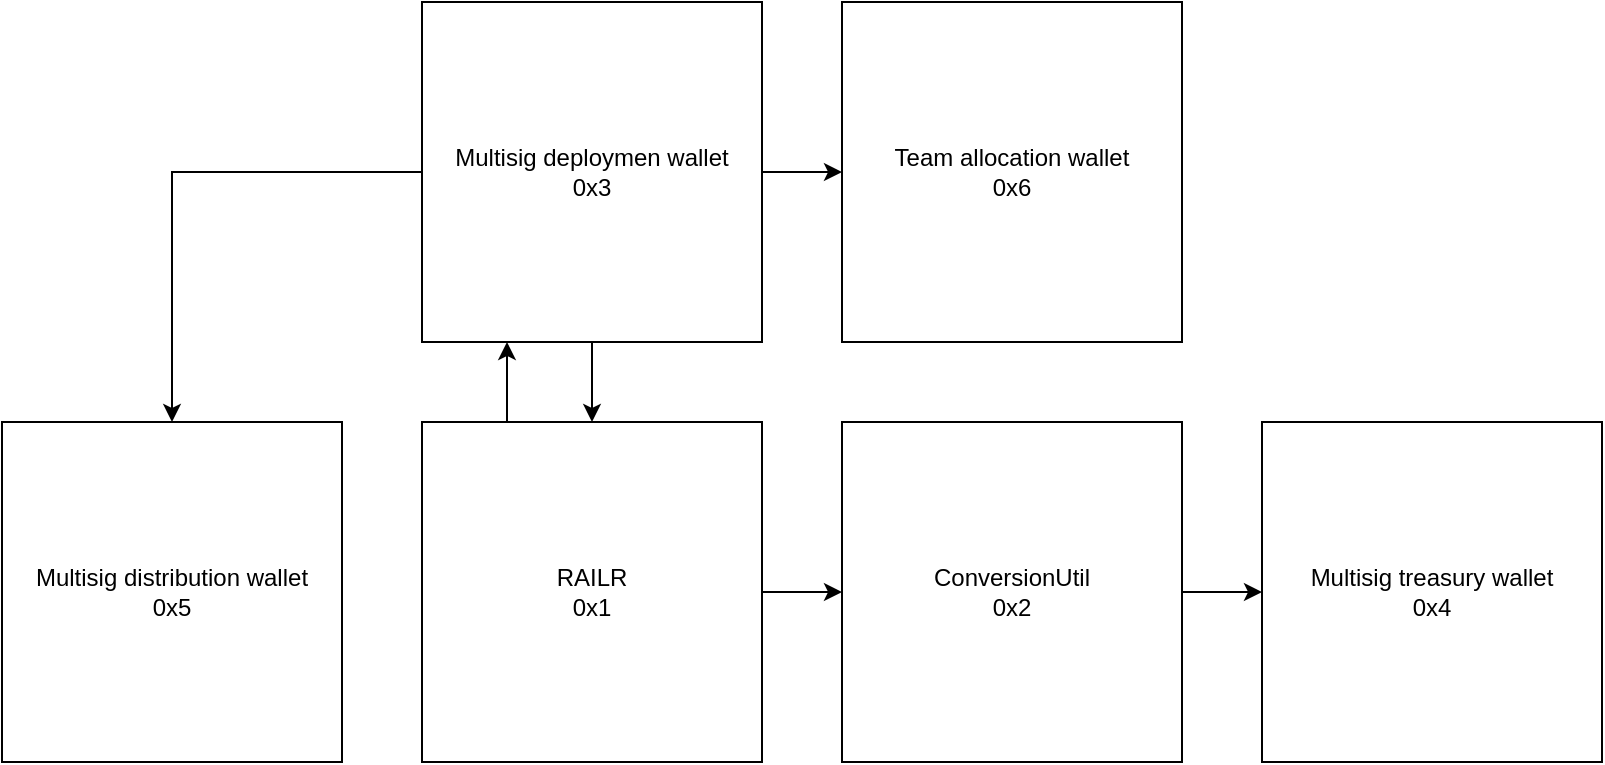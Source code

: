 <mxfile version="14.7.0" type="github"><diagram id="ImTZZLO0yY7EVx91xZJn" name="Page-1"><mxGraphModel dx="1426" dy="710" grid="1" gridSize="10" guides="1" tooltips="1" connect="1" arrows="1" fold="1" page="1" pageScale="1" pageWidth="850" pageHeight="1100" math="0" shadow="0"><root><mxCell id="0"/><mxCell id="1" parent="0"/><mxCell id="q0pasW9DaCElqOI0zGHF-8" style="edgeStyle=orthogonalEdgeStyle;rounded=0;orthogonalLoop=1;jettySize=auto;html=1;exitX=1;exitY=0.5;exitDx=0;exitDy=0;entryX=0;entryY=0.5;entryDx=0;entryDy=0;" edge="1" parent="1" source="q0pasW9DaCElqOI0zGHF-1" target="q0pasW9DaCElqOI0zGHF-3"><mxGeometry relative="1" as="geometry"/></mxCell><mxCell id="q0pasW9DaCElqOI0zGHF-13" style="edgeStyle=orthogonalEdgeStyle;rounded=0;orthogonalLoop=1;jettySize=auto;html=1;exitX=0.25;exitY=0;exitDx=0;exitDy=0;entryX=0.25;entryY=1;entryDx=0;entryDy=0;" edge="1" parent="1" source="q0pasW9DaCElqOI0zGHF-1" target="q0pasW9DaCElqOI0zGHF-4"><mxGeometry relative="1" as="geometry"/></mxCell><mxCell id="q0pasW9DaCElqOI0zGHF-1" value="RAILR&lt;br&gt;0x1" style="whiteSpace=wrap;html=1;aspect=fixed;" vertex="1" parent="1"><mxGeometry x="260" y="270" width="170" height="170" as="geometry"/></mxCell><mxCell id="q0pasW9DaCElqOI0zGHF-9" style="edgeStyle=orthogonalEdgeStyle;rounded=0;orthogonalLoop=1;jettySize=auto;html=1;exitX=1;exitY=0.5;exitDx=0;exitDy=0;entryX=0;entryY=0.5;entryDx=0;entryDy=0;" edge="1" parent="1" source="q0pasW9DaCElqOI0zGHF-3" target="q0pasW9DaCElqOI0zGHF-5"><mxGeometry relative="1" as="geometry"/></mxCell><mxCell id="q0pasW9DaCElqOI0zGHF-3" value="ConversionUtil&lt;br&gt;0x2" style="whiteSpace=wrap;html=1;aspect=fixed;" vertex="1" parent="1"><mxGeometry x="470" y="270" width="170" height="170" as="geometry"/></mxCell><mxCell id="q0pasW9DaCElqOI0zGHF-10" style="edgeStyle=orthogonalEdgeStyle;rounded=0;orthogonalLoop=1;jettySize=auto;html=1;exitX=0.5;exitY=1;exitDx=0;exitDy=0;entryX=0.5;entryY=0;entryDx=0;entryDy=0;" edge="1" parent="1" source="q0pasW9DaCElqOI0zGHF-4" target="q0pasW9DaCElqOI0zGHF-1"><mxGeometry relative="1" as="geometry"/></mxCell><mxCell id="q0pasW9DaCElqOI0zGHF-14" style="edgeStyle=orthogonalEdgeStyle;rounded=0;orthogonalLoop=1;jettySize=auto;html=1;exitX=0;exitY=0.5;exitDx=0;exitDy=0;" edge="1" parent="1" source="q0pasW9DaCElqOI0zGHF-4" target="q0pasW9DaCElqOI0zGHF-6"><mxGeometry relative="1" as="geometry"/></mxCell><mxCell id="q0pasW9DaCElqOI0zGHF-15" style="edgeStyle=orthogonalEdgeStyle;rounded=0;orthogonalLoop=1;jettySize=auto;html=1;exitX=1;exitY=0.5;exitDx=0;exitDy=0;entryX=0;entryY=0.5;entryDx=0;entryDy=0;" edge="1" parent="1" source="q0pasW9DaCElqOI0zGHF-4" target="q0pasW9DaCElqOI0zGHF-7"><mxGeometry relative="1" as="geometry"/></mxCell><mxCell id="q0pasW9DaCElqOI0zGHF-4" value="Multisig deploymen wallet&lt;br&gt;0x3" style="whiteSpace=wrap;html=1;aspect=fixed;" vertex="1" parent="1"><mxGeometry x="260" y="60" width="170" height="170" as="geometry"/></mxCell><mxCell id="q0pasW9DaCElqOI0zGHF-5" value="Multisig treasury wallet&lt;br&gt;0x4" style="whiteSpace=wrap;html=1;aspect=fixed;" vertex="1" parent="1"><mxGeometry x="680" y="270" width="170" height="170" as="geometry"/></mxCell><mxCell id="q0pasW9DaCElqOI0zGHF-6" value="Multisig distribution wallet&lt;br&gt;0x5" style="whiteSpace=wrap;html=1;aspect=fixed;" vertex="1" parent="1"><mxGeometry x="50" y="270" width="170" height="170" as="geometry"/></mxCell><mxCell id="q0pasW9DaCElqOI0zGHF-7" value="Team allocation wallet&lt;br&gt;0x6" style="whiteSpace=wrap;html=1;aspect=fixed;" vertex="1" parent="1"><mxGeometry x="470" y="60" width="170" height="170" as="geometry"/></mxCell></root></mxGraphModel></diagram></mxfile>
